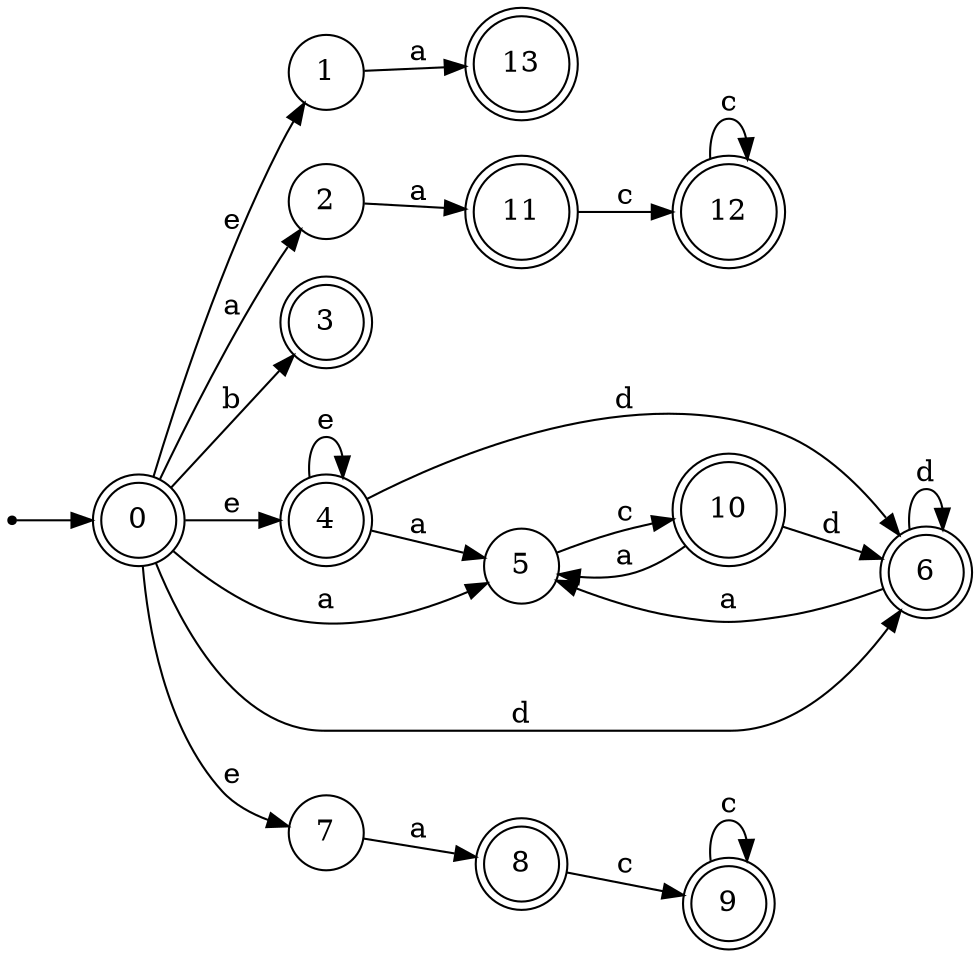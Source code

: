 digraph finite_state_machine {
rankdir=LR;
size="20,20";
node [shape = point]; "dummy0"
node [shape = doublecircle]; "0";"dummy0" -> "0";
node [shape = circle]; "1";
node [shape = circle]; "2";
node [shape = doublecircle]; "3";node [shape = doublecircle]; "4";node [shape = circle]; "5";
node [shape = doublecircle]; "6";node [shape = circle]; "7";
node [shape = doublecircle]; "8";node [shape = doublecircle]; "9";node [shape = doublecircle]; "10";node [shape = doublecircle]; "11";node [shape = doublecircle]; "12";node [shape = doublecircle]; "13";"0" -> "1" [label = "e"];
 "0" -> "4" [label = "e"];
 "0" -> "7" [label = "e"];
 "0" -> "2" [label = "a"];
 "0" -> "5" [label = "a"];
 "0" -> "3" [label = "b"];
 "0" -> "6" [label = "d"];
 "7" -> "8" [label = "a"];
 "8" -> "9" [label = "c"];
 "9" -> "9" [label = "c"];
 "6" -> "6" [label = "d"];
 "6" -> "5" [label = "a"];
 "5" -> "10" [label = "c"];
 "10" -> "5" [label = "a"];
 "10" -> "6" [label = "d"];
 "4" -> "4" [label = "e"];
 "4" -> "5" [label = "a"];
 "4" -> "6" [label = "d"];
 "2" -> "11" [label = "a"];
 "11" -> "12" [label = "c"];
 "12" -> "12" [label = "c"];
 "1" -> "13" [label = "a"];
 }
